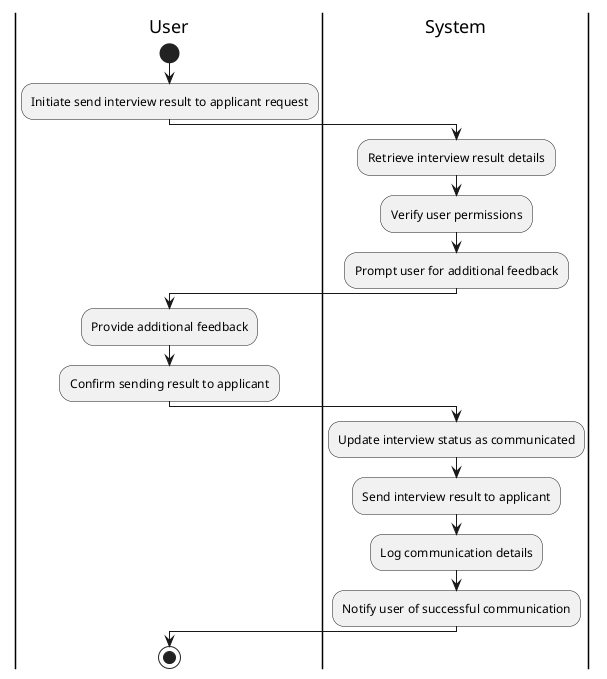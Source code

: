 @startuml "Send interview result to applicant"
|User|
start

:Initiate send interview result to applicant request;

|System|
:Retrieve interview result details;
:Verify user permissions;
:Prompt user for additional feedback;

|User|
:Provide additional feedback;
:Confirm sending result to applicant;

|System|
:Update interview status as communicated;
:Send interview result to applicant;
:Log communication details;
:Notify user of successful communication;

|User|
stop
@enduml
